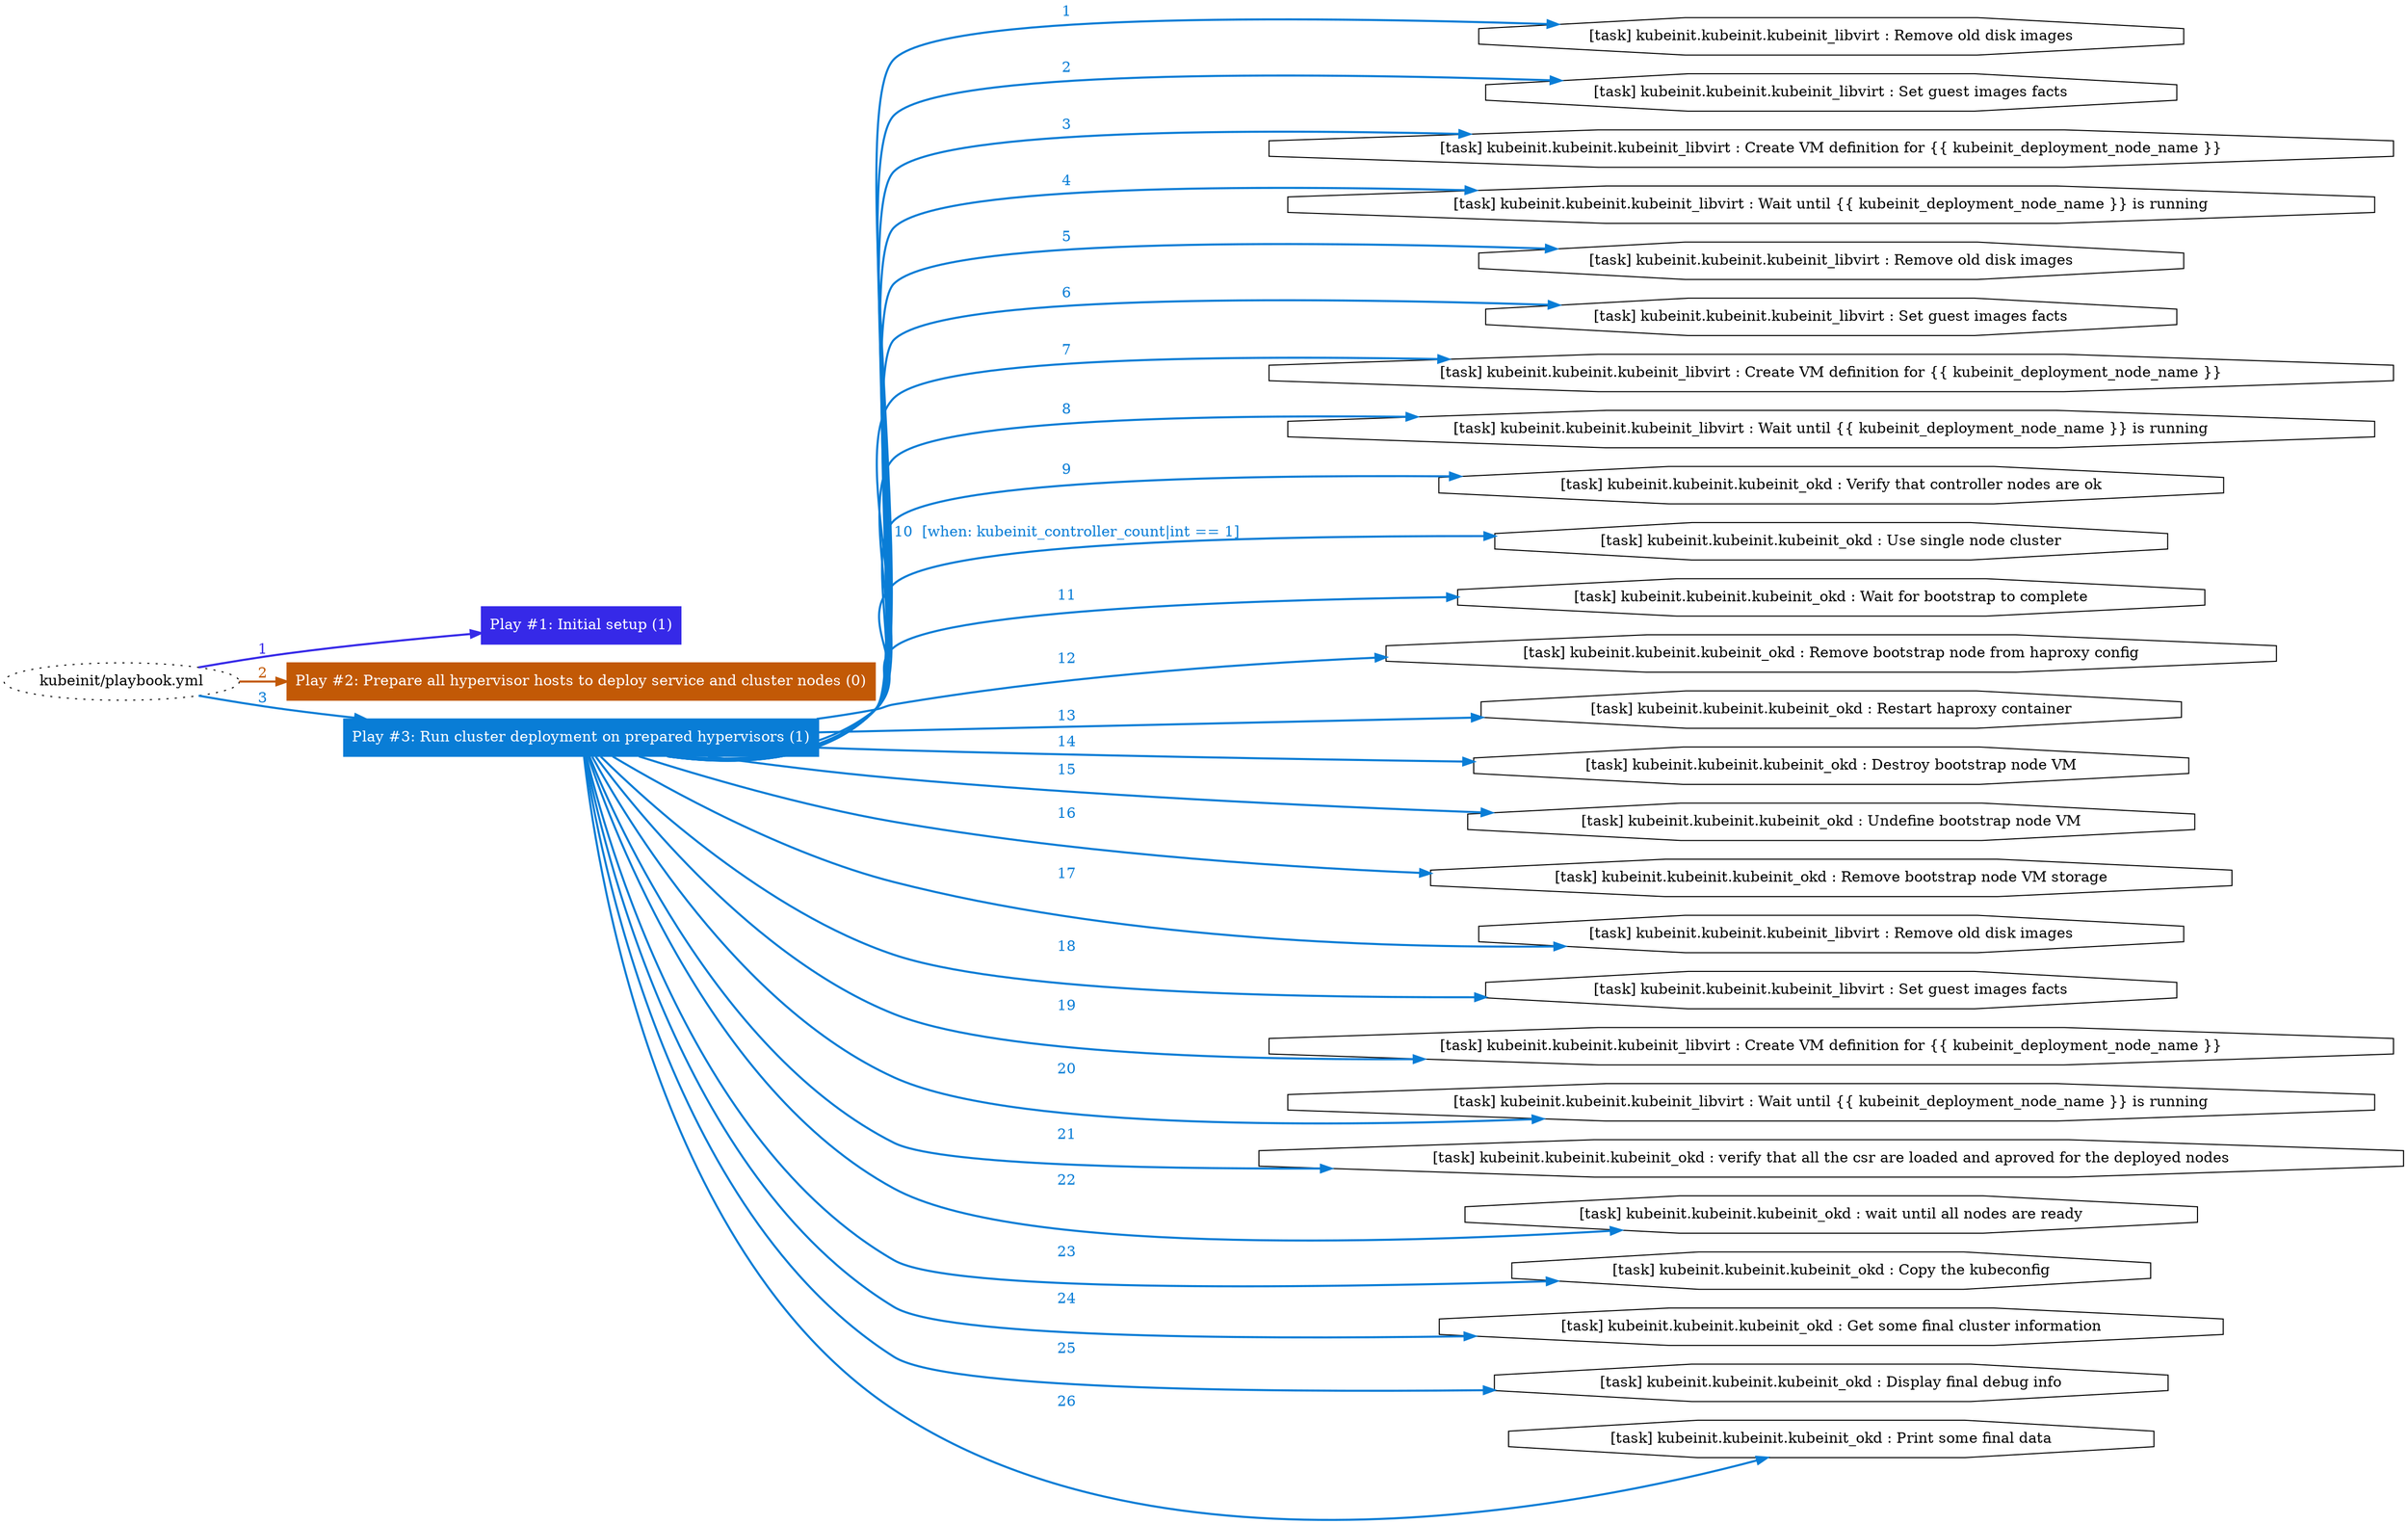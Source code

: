 digraph "kubeinit/playbook.yml "{
	graph [concentrate=true ordering=in rankdir=LR ratio=fill]
	edge [esep=5 sep=10]
	"kubeinit/playbook.yml" [id=root_node style=dotted]
	subgraph "Play #1: Initial setup (1) "{
		"Play #1: Initial setup (1)" [color="#3629e8" fontcolor="#ffffff" id="play_01a2ad95-a6c2-4278-a4c2-cad2bf63dc34" shape=box style=filled tooltip=localhost]
		"kubeinit/playbook.yml" -> "Play #1: Initial setup (1)" [label=1 color="#3629e8" fontcolor="#3629e8" id="edge_0697393c-77db-46f1-94a7-96c96375e723" style=bold]
	}
	subgraph "Play #2: Prepare all hypervisor hosts to deploy service and cluster nodes (0) "{
		"Play #2: Prepare all hypervisor hosts to deploy service and cluster nodes (0)" [color="#c25906" fontcolor="#ffffff" id="play_26a73cb0-54bd-4216-852e-c4bae886ca98" shape=box style=filled tooltip=""]
		"kubeinit/playbook.yml" -> "Play #2: Prepare all hypervisor hosts to deploy service and cluster nodes (0)" [label=2 color="#c25906" fontcolor="#c25906" id="edge_3d52b0c5-be1e-445c-b12d-bf6072b86972" style=bold]
	}
	subgraph "Play #3: Run cluster deployment on prepared hypervisors (1) "{
		"Play #3: Run cluster deployment on prepared hypervisors (1)" [color="#097dd6" fontcolor="#ffffff" id="play_ccc0449f-03ea-446e-9a8e-568ed8fe708b" shape=box style=filled tooltip=localhost]
		"kubeinit/playbook.yml" -> "Play #3: Run cluster deployment on prepared hypervisors (1)" [label=3 color="#097dd6" fontcolor="#097dd6" id="edge_b362322a-c86a-4ecc-a647-fd8d3dc5a6d2" style=bold]
		"task_55f70a13-fbbf-46e9-bca6-0308066046a5" [label="[task] kubeinit.kubeinit.kubeinit_libvirt : Remove old disk images" id="task_55f70a13-fbbf-46e9-bca6-0308066046a5" shape=octagon tooltip="[task] kubeinit.kubeinit.kubeinit_libvirt : Remove old disk images"]
		"Play #3: Run cluster deployment on prepared hypervisors (1)" -> "task_55f70a13-fbbf-46e9-bca6-0308066046a5" [label=1 color="#097dd6" fontcolor="#097dd6" id="edge_d45e25a2-4bfc-4b63-a1fb-2d30957852c5" style=bold]
		"task_7c746b63-2791-45e5-849c-ec06830f2982" [label="[task] kubeinit.kubeinit.kubeinit_libvirt : Set guest images facts" id="task_7c746b63-2791-45e5-849c-ec06830f2982" shape=octagon tooltip="[task] kubeinit.kubeinit.kubeinit_libvirt : Set guest images facts"]
		"Play #3: Run cluster deployment on prepared hypervisors (1)" -> "task_7c746b63-2791-45e5-849c-ec06830f2982" [label=2 color="#097dd6" fontcolor="#097dd6" id="edge_0be20800-b347-47d3-81d1-ac204452465d" style=bold]
		"task_ee36af03-a925-417f-a4c2-c57ed069d985" [label="[task] kubeinit.kubeinit.kubeinit_libvirt : Create VM definition for {{ kubeinit_deployment_node_name }}" id="task_ee36af03-a925-417f-a4c2-c57ed069d985" shape=octagon tooltip="[task] kubeinit.kubeinit.kubeinit_libvirt : Create VM definition for {{ kubeinit_deployment_node_name }}"]
		"Play #3: Run cluster deployment on prepared hypervisors (1)" -> "task_ee36af03-a925-417f-a4c2-c57ed069d985" [label=3 color="#097dd6" fontcolor="#097dd6" id="edge_9ccc3f80-d6e3-4c63-a904-86b459b5306c" style=bold]
		"task_c5e0c409-9664-42d1-8139-219bc5bc3994" [label="[task] kubeinit.kubeinit.kubeinit_libvirt : Wait until {{ kubeinit_deployment_node_name }} is running" id="task_c5e0c409-9664-42d1-8139-219bc5bc3994" shape=octagon tooltip="[task] kubeinit.kubeinit.kubeinit_libvirt : Wait until {{ kubeinit_deployment_node_name }} is running"]
		"Play #3: Run cluster deployment on prepared hypervisors (1)" -> "task_c5e0c409-9664-42d1-8139-219bc5bc3994" [label=4 color="#097dd6" fontcolor="#097dd6" id="edge_eee4e2aa-0242-4851-a0ae-45f8779cee03" style=bold]
		"task_701c6b53-e3da-4fe3-9441-20243c8a7351" [label="[task] kubeinit.kubeinit.kubeinit_libvirt : Remove old disk images" id="task_701c6b53-e3da-4fe3-9441-20243c8a7351" shape=octagon tooltip="[task] kubeinit.kubeinit.kubeinit_libvirt : Remove old disk images"]
		"Play #3: Run cluster deployment on prepared hypervisors (1)" -> "task_701c6b53-e3da-4fe3-9441-20243c8a7351" [label=5 color="#097dd6" fontcolor="#097dd6" id="edge_ad942071-f4aa-44f6-9468-d217954e6622" style=bold]
		"task_1fd8e7c2-e5f2-46d6-8f40-e42ae752868a" [label="[task] kubeinit.kubeinit.kubeinit_libvirt : Set guest images facts" id="task_1fd8e7c2-e5f2-46d6-8f40-e42ae752868a" shape=octagon tooltip="[task] kubeinit.kubeinit.kubeinit_libvirt : Set guest images facts"]
		"Play #3: Run cluster deployment on prepared hypervisors (1)" -> "task_1fd8e7c2-e5f2-46d6-8f40-e42ae752868a" [label=6 color="#097dd6" fontcolor="#097dd6" id="edge_949954a9-06dc-47a9-b6a1-90c092c0031e" style=bold]
		"task_83853530-e119-45c5-82b7-9fac807b4cd6" [label="[task] kubeinit.kubeinit.kubeinit_libvirt : Create VM definition for {{ kubeinit_deployment_node_name }}" id="task_83853530-e119-45c5-82b7-9fac807b4cd6" shape=octagon tooltip="[task] kubeinit.kubeinit.kubeinit_libvirt : Create VM definition for {{ kubeinit_deployment_node_name }}"]
		"Play #3: Run cluster deployment on prepared hypervisors (1)" -> "task_83853530-e119-45c5-82b7-9fac807b4cd6" [label=7 color="#097dd6" fontcolor="#097dd6" id="edge_bb813642-0084-40a8-8443-864de09c6ed1" style=bold]
		"task_587029c4-e9a2-4b56-94e9-038b0c71ad73" [label="[task] kubeinit.kubeinit.kubeinit_libvirt : Wait until {{ kubeinit_deployment_node_name }} is running" id="task_587029c4-e9a2-4b56-94e9-038b0c71ad73" shape=octagon tooltip="[task] kubeinit.kubeinit.kubeinit_libvirt : Wait until {{ kubeinit_deployment_node_name }} is running"]
		"Play #3: Run cluster deployment on prepared hypervisors (1)" -> "task_587029c4-e9a2-4b56-94e9-038b0c71ad73" [label=8 color="#097dd6" fontcolor="#097dd6" id="edge_a5cb6715-20c0-4524-98fd-4735af2a4dcc" style=bold]
		"task_bcee5d6b-c88e-48b5-bce4-1b8bf1ef7c2a" [label="[task] kubeinit.kubeinit.kubeinit_okd : Verify that controller nodes are ok" id="task_bcee5d6b-c88e-48b5-bce4-1b8bf1ef7c2a" shape=octagon tooltip="[task] kubeinit.kubeinit.kubeinit_okd : Verify that controller nodes are ok"]
		"Play #3: Run cluster deployment on prepared hypervisors (1)" -> "task_bcee5d6b-c88e-48b5-bce4-1b8bf1ef7c2a" [label=9 color="#097dd6" fontcolor="#097dd6" id="edge_b879668a-3178-4bd2-bc23-3aaa5d02af49" style=bold]
		"task_4c4937bc-fda3-43ff-9075-5ff8dbb78726" [label="[task] kubeinit.kubeinit.kubeinit_okd : Use single node cluster" id="task_4c4937bc-fda3-43ff-9075-5ff8dbb78726" shape=octagon tooltip="[task] kubeinit.kubeinit.kubeinit_okd : Use single node cluster"]
		"Play #3: Run cluster deployment on prepared hypervisors (1)" -> "task_4c4937bc-fda3-43ff-9075-5ff8dbb78726" [label="10  [when: kubeinit_controller_count|int == 1]" color="#097dd6" fontcolor="#097dd6" id="edge_a8f21e7a-66c6-4b7d-a850-063f57aa04a0" style=bold]
		"task_67eda454-fb91-407d-9daf-ce633298749f" [label="[task] kubeinit.kubeinit.kubeinit_okd : Wait for bootstrap to complete" id="task_67eda454-fb91-407d-9daf-ce633298749f" shape=octagon tooltip="[task] kubeinit.kubeinit.kubeinit_okd : Wait for bootstrap to complete"]
		"Play #3: Run cluster deployment on prepared hypervisors (1)" -> "task_67eda454-fb91-407d-9daf-ce633298749f" [label=11 color="#097dd6" fontcolor="#097dd6" id="edge_b7100adb-6064-452b-a9fc-3a5604f8700c" style=bold]
		"task_101443cc-a6dd-433b-8f4c-6883d4cc4bc8" [label="[task] kubeinit.kubeinit.kubeinit_okd : Remove bootstrap node from haproxy config" id="task_101443cc-a6dd-433b-8f4c-6883d4cc4bc8" shape=octagon tooltip="[task] kubeinit.kubeinit.kubeinit_okd : Remove bootstrap node from haproxy config"]
		"Play #3: Run cluster deployment on prepared hypervisors (1)" -> "task_101443cc-a6dd-433b-8f4c-6883d4cc4bc8" [label=12 color="#097dd6" fontcolor="#097dd6" id="edge_7c33d1f8-9324-4dd0-94f0-8b5e01000677" style=bold]
		"task_662dca99-f8ea-4893-9620-6cc811fb2537" [label="[task] kubeinit.kubeinit.kubeinit_okd : Restart haproxy container" id="task_662dca99-f8ea-4893-9620-6cc811fb2537" shape=octagon tooltip="[task] kubeinit.kubeinit.kubeinit_okd : Restart haproxy container"]
		"Play #3: Run cluster deployment on prepared hypervisors (1)" -> "task_662dca99-f8ea-4893-9620-6cc811fb2537" [label=13 color="#097dd6" fontcolor="#097dd6" id="edge_42bfbdcb-ef0b-4fbe-83a5-98a29ff6afde" style=bold]
		"task_da1c0ebe-b427-4b8f-b7f5-5097cece18a4" [label="[task] kubeinit.kubeinit.kubeinit_okd : Destroy bootstrap node VM" id="task_da1c0ebe-b427-4b8f-b7f5-5097cece18a4" shape=octagon tooltip="[task] kubeinit.kubeinit.kubeinit_okd : Destroy bootstrap node VM"]
		"Play #3: Run cluster deployment on prepared hypervisors (1)" -> "task_da1c0ebe-b427-4b8f-b7f5-5097cece18a4" [label=14 color="#097dd6" fontcolor="#097dd6" id="edge_a1a846c5-e75a-4640-8ad5-a5676dc00e2b" style=bold]
		"task_9cc2e9fc-b905-4817-a619-9ffc1ad22fa0" [label="[task] kubeinit.kubeinit.kubeinit_okd : Undefine bootstrap node VM" id="task_9cc2e9fc-b905-4817-a619-9ffc1ad22fa0" shape=octagon tooltip="[task] kubeinit.kubeinit.kubeinit_okd : Undefine bootstrap node VM"]
		"Play #3: Run cluster deployment on prepared hypervisors (1)" -> "task_9cc2e9fc-b905-4817-a619-9ffc1ad22fa0" [label=15 color="#097dd6" fontcolor="#097dd6" id="edge_4497aac1-e6c7-46d7-b455-1a6e6e86466c" style=bold]
		"task_f2b46fca-958d-42fa-8cd7-33edbefe4443" [label="[task] kubeinit.kubeinit.kubeinit_okd : Remove bootstrap node VM storage" id="task_f2b46fca-958d-42fa-8cd7-33edbefe4443" shape=octagon tooltip="[task] kubeinit.kubeinit.kubeinit_okd : Remove bootstrap node VM storage"]
		"Play #3: Run cluster deployment on prepared hypervisors (1)" -> "task_f2b46fca-958d-42fa-8cd7-33edbefe4443" [label=16 color="#097dd6" fontcolor="#097dd6" id="edge_c077ff9c-d801-4a76-9bcf-f0d974bb42b1" style=bold]
		"task_9ac4be4b-de3a-4699-90a4-17ca6c375b46" [label="[task] kubeinit.kubeinit.kubeinit_libvirt : Remove old disk images" id="task_9ac4be4b-de3a-4699-90a4-17ca6c375b46" shape=octagon tooltip="[task] kubeinit.kubeinit.kubeinit_libvirt : Remove old disk images"]
		"Play #3: Run cluster deployment on prepared hypervisors (1)" -> "task_9ac4be4b-de3a-4699-90a4-17ca6c375b46" [label=17 color="#097dd6" fontcolor="#097dd6" id="edge_099f7362-ce13-4902-a937-e051735007c8" style=bold]
		"task_2f6af9b9-4bc9-40c0-a1b5-0d6b6e6c4efc" [label="[task] kubeinit.kubeinit.kubeinit_libvirt : Set guest images facts" id="task_2f6af9b9-4bc9-40c0-a1b5-0d6b6e6c4efc" shape=octagon tooltip="[task] kubeinit.kubeinit.kubeinit_libvirt : Set guest images facts"]
		"Play #3: Run cluster deployment on prepared hypervisors (1)" -> "task_2f6af9b9-4bc9-40c0-a1b5-0d6b6e6c4efc" [label=18 color="#097dd6" fontcolor="#097dd6" id="edge_4c908c2c-1d58-450b-ac20-fe2b4e5487f9" style=bold]
		"task_56bafa85-592a-43ad-8d48-45ee2788c78a" [label="[task] kubeinit.kubeinit.kubeinit_libvirt : Create VM definition for {{ kubeinit_deployment_node_name }}" id="task_56bafa85-592a-43ad-8d48-45ee2788c78a" shape=octagon tooltip="[task] kubeinit.kubeinit.kubeinit_libvirt : Create VM definition for {{ kubeinit_deployment_node_name }}"]
		"Play #3: Run cluster deployment on prepared hypervisors (1)" -> "task_56bafa85-592a-43ad-8d48-45ee2788c78a" [label=19 color="#097dd6" fontcolor="#097dd6" id="edge_a994bcea-030a-4320-a79e-c92d9b4df0cc" style=bold]
		"task_80732070-48e4-4035-b065-019ca681b4fa" [label="[task] kubeinit.kubeinit.kubeinit_libvirt : Wait until {{ kubeinit_deployment_node_name }} is running" id="task_80732070-48e4-4035-b065-019ca681b4fa" shape=octagon tooltip="[task] kubeinit.kubeinit.kubeinit_libvirt : Wait until {{ kubeinit_deployment_node_name }} is running"]
		"Play #3: Run cluster deployment on prepared hypervisors (1)" -> "task_80732070-48e4-4035-b065-019ca681b4fa" [label=20 color="#097dd6" fontcolor="#097dd6" id="edge_8fc5f937-d92b-4552-95c0-f4699476908a" style=bold]
		"task_eeaef008-36f8-4e23-9a25-68c1a6cf0e5e" [label="[task] kubeinit.kubeinit.kubeinit_okd : verify that all the csr are loaded and aproved for the deployed nodes" id="task_eeaef008-36f8-4e23-9a25-68c1a6cf0e5e" shape=octagon tooltip="[task] kubeinit.kubeinit.kubeinit_okd : verify that all the csr are loaded and aproved for the deployed nodes"]
		"Play #3: Run cluster deployment on prepared hypervisors (1)" -> "task_eeaef008-36f8-4e23-9a25-68c1a6cf0e5e" [label=21 color="#097dd6" fontcolor="#097dd6" id="edge_61c174e6-80c9-4edd-8120-959dcb1740a7" style=bold]
		"task_f8b945f2-bb25-4af5-be72-dfeb39f93486" [label="[task] kubeinit.kubeinit.kubeinit_okd : wait until all nodes are ready" id="task_f8b945f2-bb25-4af5-be72-dfeb39f93486" shape=octagon tooltip="[task] kubeinit.kubeinit.kubeinit_okd : wait until all nodes are ready"]
		"Play #3: Run cluster deployment on prepared hypervisors (1)" -> "task_f8b945f2-bb25-4af5-be72-dfeb39f93486" [label=22 color="#097dd6" fontcolor="#097dd6" id="edge_eaabd77d-27d3-4d37-b120-f548677fdfef" style=bold]
		"task_3a984a2f-b079-45bd-bcb9-bcfaf04cb34a" [label="[task] kubeinit.kubeinit.kubeinit_okd : Copy the kubeconfig" id="task_3a984a2f-b079-45bd-bcb9-bcfaf04cb34a" shape=octagon tooltip="[task] kubeinit.kubeinit.kubeinit_okd : Copy the kubeconfig"]
		"Play #3: Run cluster deployment on prepared hypervisors (1)" -> "task_3a984a2f-b079-45bd-bcb9-bcfaf04cb34a" [label=23 color="#097dd6" fontcolor="#097dd6" id="edge_26c19d59-e06d-4125-ab98-41035b2912c9" style=bold]
		"task_5967dfc6-0d53-4240-b477-a85f94f783b8" [label="[task] kubeinit.kubeinit.kubeinit_okd : Get some final cluster information" id="task_5967dfc6-0d53-4240-b477-a85f94f783b8" shape=octagon tooltip="[task] kubeinit.kubeinit.kubeinit_okd : Get some final cluster information"]
		"Play #3: Run cluster deployment on prepared hypervisors (1)" -> "task_5967dfc6-0d53-4240-b477-a85f94f783b8" [label=24 color="#097dd6" fontcolor="#097dd6" id="edge_f29bf076-12e1-493c-954f-5c018a5a5564" style=bold]
		"task_ad06f7e7-54fe-4d4a-9965-d19815d71cd3" [label="[task] kubeinit.kubeinit.kubeinit_okd : Display final debug info" id="task_ad06f7e7-54fe-4d4a-9965-d19815d71cd3" shape=octagon tooltip="[task] kubeinit.kubeinit.kubeinit_okd : Display final debug info"]
		"Play #3: Run cluster deployment on prepared hypervisors (1)" -> "task_ad06f7e7-54fe-4d4a-9965-d19815d71cd3" [label=25 color="#097dd6" fontcolor="#097dd6" id="edge_abc54a53-f3d5-4307-b1cb-1acd4b97a5c3" style=bold]
		"task_af00af51-bdd1-4e4d-8568-41423628c380" [label="[task] kubeinit.kubeinit.kubeinit_okd : Print some final data" id="task_af00af51-bdd1-4e4d-8568-41423628c380" shape=octagon tooltip="[task] kubeinit.kubeinit.kubeinit_okd : Print some final data"]
		"Play #3: Run cluster deployment on prepared hypervisors (1)" -> "task_af00af51-bdd1-4e4d-8568-41423628c380" [label=26 color="#097dd6" fontcolor="#097dd6" id="edge_5bf3a88c-2f0c-4992-9cab-72b0d8b12cf7" style=bold]
	}
}
